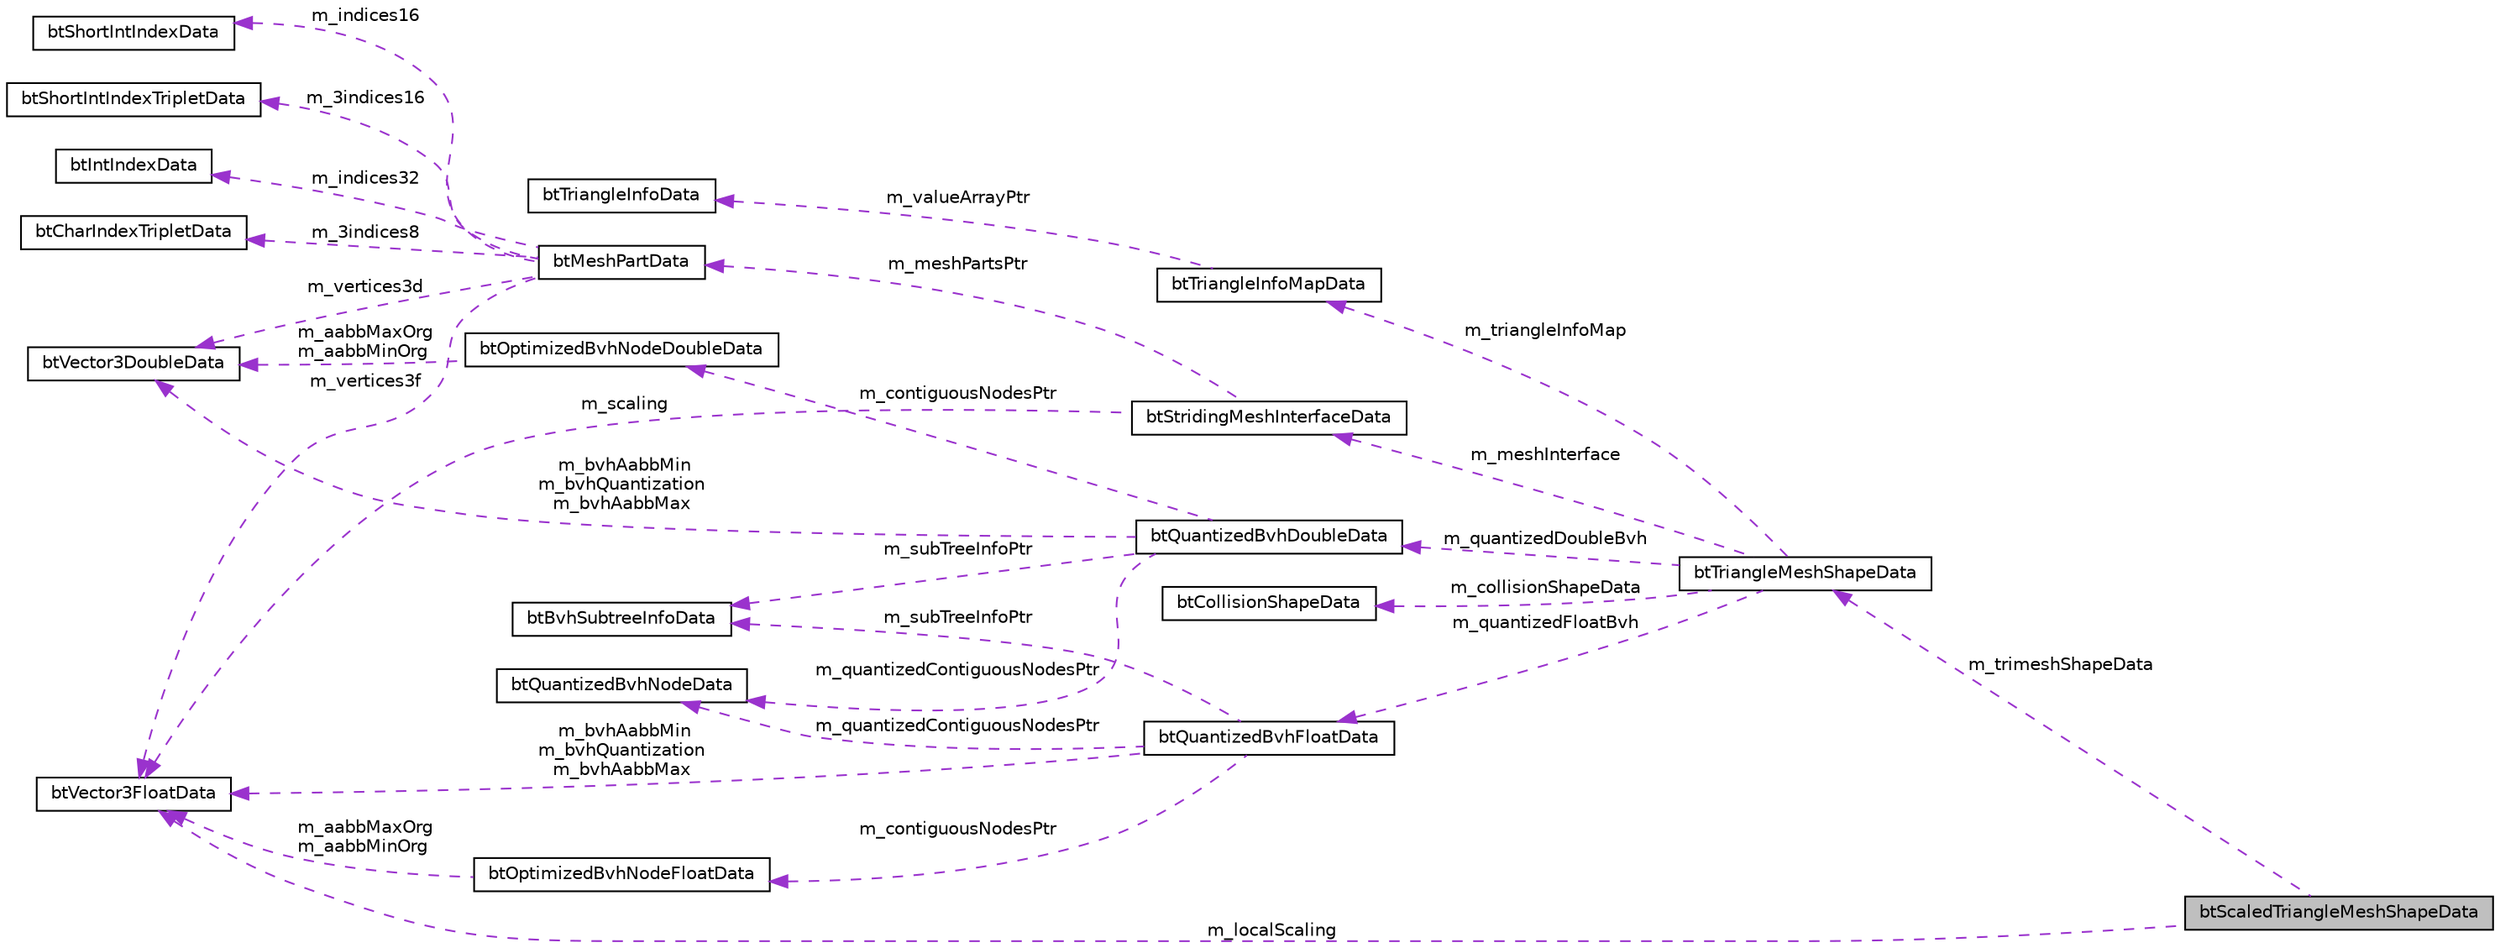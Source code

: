 digraph "btScaledTriangleMeshShapeData"
{
  edge [fontname="Helvetica",fontsize="10",labelfontname="Helvetica",labelfontsize="10"];
  node [fontname="Helvetica",fontsize="10",shape=record];
  rankdir="LR";
  Node1 [label="btScaledTriangleMeshShapeData",height=0.2,width=0.4,color="black", fillcolor="grey75", style="filled", fontcolor="black"];
  Node2 -> Node1 [dir="back",color="darkorchid3",fontsize="10",style="dashed",label=" m_localScaling" ,fontname="Helvetica"];
  Node2 [label="btVector3FloatData",height=0.2,width=0.4,color="black", fillcolor="white", style="filled",URL="$structbt_vector3_float_data.html"];
  Node3 -> Node1 [dir="back",color="darkorchid3",fontsize="10",style="dashed",label=" m_trimeshShapeData" ,fontname="Helvetica"];
  Node3 [label="btTriangleMeshShapeData",height=0.2,width=0.4,color="black", fillcolor="white", style="filled",URL="$structbt_triangle_mesh_shape_data.html",tooltip="do not change those serialization structures, it requires an updated sBulletDNAstr/sBulletDNAstr64 ..."];
  Node4 -> Node3 [dir="back",color="darkorchid3",fontsize="10",style="dashed",label=" m_collisionShapeData" ,fontname="Helvetica"];
  Node4 [label="btCollisionShapeData",height=0.2,width=0.4,color="black", fillcolor="white", style="filled",URL="$structbt_collision_shape_data.html",tooltip="do not change those serialization structures, it requires an updated sBulletDNAstr/sBulletDNAstr64 ..."];
  Node5 -> Node3 [dir="back",color="darkorchid3",fontsize="10",style="dashed",label=" m_triangleInfoMap" ,fontname="Helvetica"];
  Node5 [label="btTriangleInfoMapData",height=0.2,width=0.4,color="black", fillcolor="white", style="filled",URL="$structbt_triangle_info_map_data.html"];
  Node6 -> Node5 [dir="back",color="darkorchid3",fontsize="10",style="dashed",label=" m_valueArrayPtr" ,fontname="Helvetica"];
  Node6 [label="btTriangleInfoData",height=0.2,width=0.4,color="black", fillcolor="white", style="filled",URL="$structbt_triangle_info_data.html",tooltip="those fields have to be float and not btScalar for the serialization to work properly ..."];
  Node7 -> Node3 [dir="back",color="darkorchid3",fontsize="10",style="dashed",label=" m_meshInterface" ,fontname="Helvetica"];
  Node7 [label="btStridingMeshInterfaceData",height=0.2,width=0.4,color="black", fillcolor="white", style="filled",URL="$structbt_striding_mesh_interface_data.html",tooltip="do not change those serialization structures, it requires an updated sBulletDNAstr/sBulletDNAstr64 ..."];
  Node2 -> Node7 [dir="back",color="darkorchid3",fontsize="10",style="dashed",label=" m_scaling" ,fontname="Helvetica"];
  Node8 -> Node7 [dir="back",color="darkorchid3",fontsize="10",style="dashed",label=" m_meshPartsPtr" ,fontname="Helvetica"];
  Node8 [label="btMeshPartData",height=0.2,width=0.4,color="black", fillcolor="white", style="filled",URL="$structbt_mesh_part_data.html",tooltip="do not change those serialization structures, it requires an updated sBulletDNAstr/sBulletDNAstr64 ..."];
  Node2 -> Node8 [dir="back",color="darkorchid3",fontsize="10",style="dashed",label=" m_vertices3f" ,fontname="Helvetica"];
  Node9 -> Node8 [dir="back",color="darkorchid3",fontsize="10",style="dashed",label=" m_indices16" ,fontname="Helvetica"];
  Node9 [label="btShortIntIndexData",height=0.2,width=0.4,color="black", fillcolor="white", style="filled",URL="$structbt_short_int_index_data.html"];
  Node10 -> Node8 [dir="back",color="darkorchid3",fontsize="10",style="dashed",label=" m_3indices16" ,fontname="Helvetica"];
  Node10 [label="btShortIntIndexTripletData",height=0.2,width=0.4,color="black", fillcolor="white", style="filled",URL="$structbt_short_int_index_triplet_data.html"];
  Node11 -> Node8 [dir="back",color="darkorchid3",fontsize="10",style="dashed",label=" m_indices32" ,fontname="Helvetica"];
  Node11 [label="btIntIndexData",height=0.2,width=0.4,color="black", fillcolor="white", style="filled",URL="$structbt_int_index_data.html"];
  Node12 -> Node8 [dir="back",color="darkorchid3",fontsize="10",style="dashed",label=" m_3indices8" ,fontname="Helvetica"];
  Node12 [label="btCharIndexTripletData",height=0.2,width=0.4,color="black", fillcolor="white", style="filled",URL="$structbt_char_index_triplet_data.html"];
  Node13 -> Node8 [dir="back",color="darkorchid3",fontsize="10",style="dashed",label=" m_vertices3d" ,fontname="Helvetica"];
  Node13 [label="btVector3DoubleData",height=0.2,width=0.4,color="black", fillcolor="white", style="filled",URL="$structbt_vector3_double_data.html"];
  Node14 -> Node3 [dir="back",color="darkorchid3",fontsize="10",style="dashed",label=" m_quantizedDoubleBvh" ,fontname="Helvetica"];
  Node14 [label="btQuantizedBvhDoubleData",height=0.2,width=0.4,color="black", fillcolor="white", style="filled",URL="$structbt_quantized_bvh_double_data.html"];
  Node15 -> Node14 [dir="back",color="darkorchid3",fontsize="10",style="dashed",label=" m_quantizedContiguousNodesPtr" ,fontname="Helvetica"];
  Node15 [label="btQuantizedBvhNodeData",height=0.2,width=0.4,color="black", fillcolor="white", style="filled",URL="$structbt_quantized_bvh_node_data.html"];
  Node16 -> Node14 [dir="back",color="darkorchid3",fontsize="10",style="dashed",label=" m_subTreeInfoPtr" ,fontname="Helvetica"];
  Node16 [label="btBvhSubtreeInfoData",height=0.2,width=0.4,color="black", fillcolor="white", style="filled",URL="$structbt_bvh_subtree_info_data.html"];
  Node13 -> Node14 [dir="back",color="darkorchid3",fontsize="10",style="dashed",label=" m_bvhAabbMin\nm_bvhQuantization\nm_bvhAabbMax" ,fontname="Helvetica"];
  Node17 -> Node14 [dir="back",color="darkorchid3",fontsize="10",style="dashed",label=" m_contiguousNodesPtr" ,fontname="Helvetica"];
  Node17 [label="btOptimizedBvhNodeDoubleData",height=0.2,width=0.4,color="black", fillcolor="white", style="filled",URL="$structbt_optimized_bvh_node_double_data.html"];
  Node13 -> Node17 [dir="back",color="darkorchid3",fontsize="10",style="dashed",label=" m_aabbMaxOrg\nm_aabbMinOrg" ,fontname="Helvetica"];
  Node18 -> Node3 [dir="back",color="darkorchid3",fontsize="10",style="dashed",label=" m_quantizedFloatBvh" ,fontname="Helvetica"];
  Node18 [label="btQuantizedBvhFloatData",height=0.2,width=0.4,color="black", fillcolor="white", style="filled",URL="$structbt_quantized_bvh_float_data.html"];
  Node2 -> Node18 [dir="back",color="darkorchid3",fontsize="10",style="dashed",label=" m_bvhAabbMin\nm_bvhQuantization\nm_bvhAabbMax" ,fontname="Helvetica"];
  Node15 -> Node18 [dir="back",color="darkorchid3",fontsize="10",style="dashed",label=" m_quantizedContiguousNodesPtr" ,fontname="Helvetica"];
  Node16 -> Node18 [dir="back",color="darkorchid3",fontsize="10",style="dashed",label=" m_subTreeInfoPtr" ,fontname="Helvetica"];
  Node19 -> Node18 [dir="back",color="darkorchid3",fontsize="10",style="dashed",label=" m_contiguousNodesPtr" ,fontname="Helvetica"];
  Node19 [label="btOptimizedBvhNodeFloatData",height=0.2,width=0.4,color="black", fillcolor="white", style="filled",URL="$structbt_optimized_bvh_node_float_data.html"];
  Node2 -> Node19 [dir="back",color="darkorchid3",fontsize="10",style="dashed",label=" m_aabbMaxOrg\nm_aabbMinOrg" ,fontname="Helvetica"];
}
